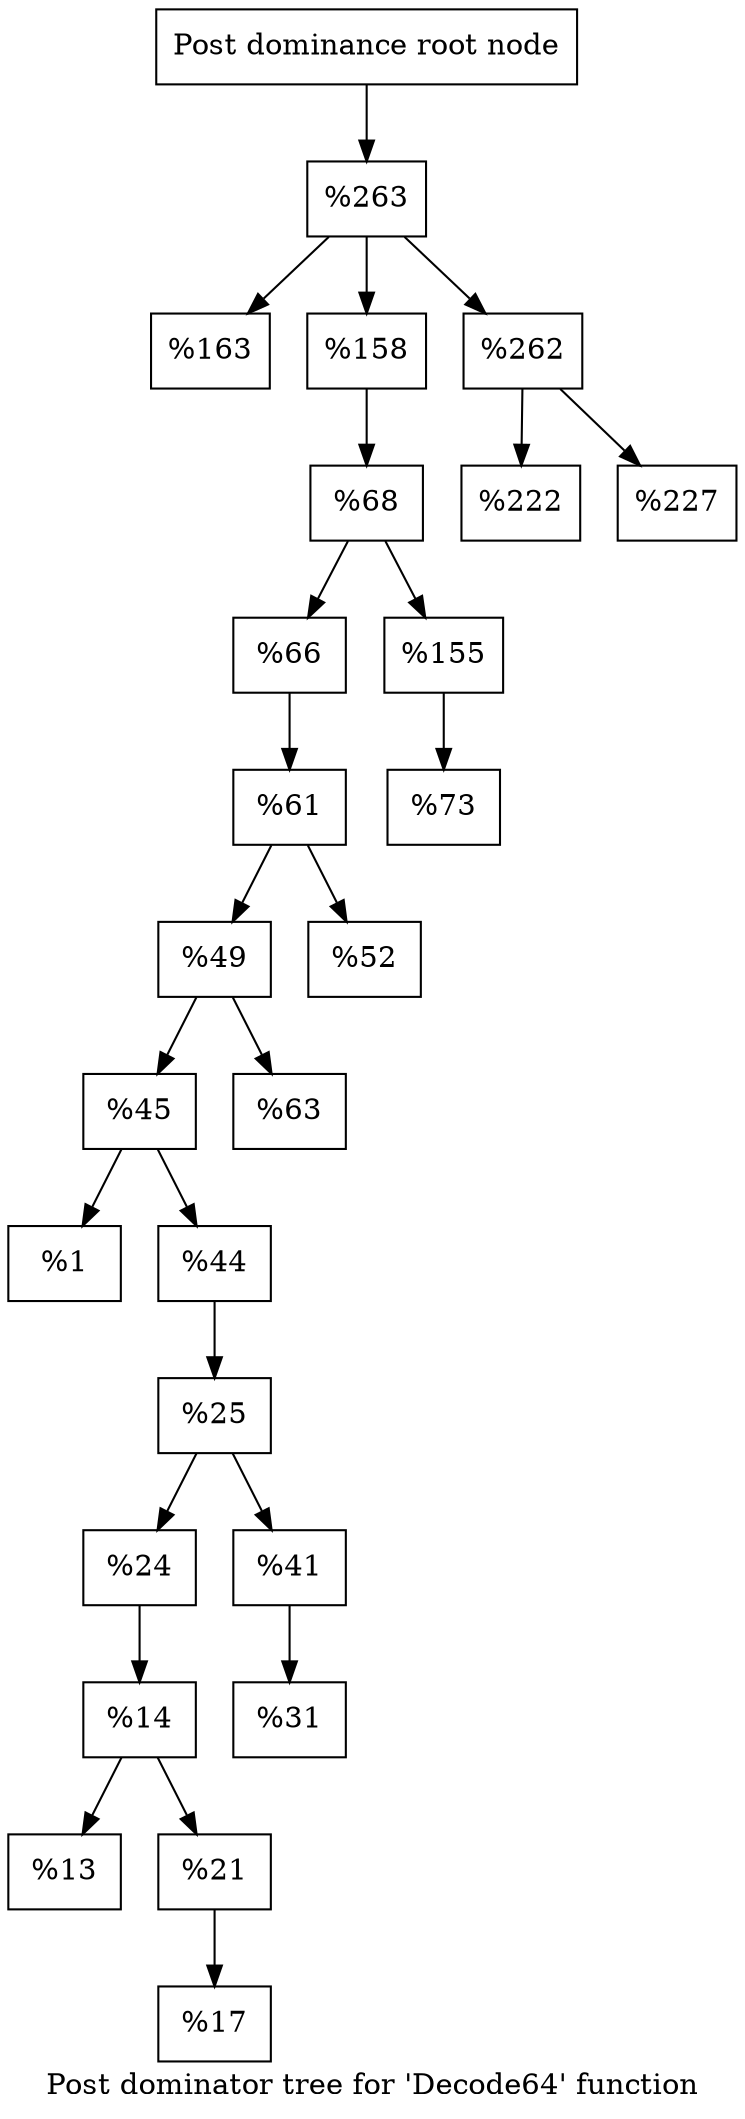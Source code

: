 digraph "Post dominator tree for 'Decode64' function" {
	label="Post dominator tree for 'Decode64' function";

	Node0x9b0c90 [shape=record,label="{Post dominance root node}"];
	Node0x9b0c90 -> Node0x9a9d10;
	Node0x9a9d10 [shape=record,label="{%263}"];
	Node0x9a9d10 -> Node0x9b23c0;
	Node0x9a9d10 -> Node0x99f6a0;
	Node0x9a9d10 -> Node0x964c40;
	Node0x9b23c0 [shape=record,label="{%163}"];
	Node0x99f6a0 [shape=record,label="{%158}"];
	Node0x99f6a0 -> Node0x99a5b0;
	Node0x99a5b0 [shape=record,label="{%68}"];
	Node0x99a5b0 -> Node0x9a5c60;
	Node0x99a5b0 -> Node0x9b15e0;
	Node0x9a5c60 [shape=record,label="{%66}"];
	Node0x9a5c60 -> Node0x9af3f0;
	Node0x9af3f0 [shape=record,label="{%61}"];
	Node0x9af3f0 -> Node0x999890;
	Node0x9af3f0 -> Node0x988840;
	Node0x999890 [shape=record,label="{%49}"];
	Node0x999890 -> Node0x9ba5d0;
	Node0x999890 -> Node0x9c03b0;
	Node0x9ba5d0 [shape=record,label="{%45}"];
	Node0x9ba5d0 -> Node0x9a28a0;
	Node0x9ba5d0 -> Node0x997bb0;
	Node0x9a28a0 [shape=record,label="{%1}"];
	Node0x997bb0 [shape=record,label="{%44}"];
	Node0x997bb0 -> Node0x94c700;
	Node0x94c700 [shape=record,label="{%25}"];
	Node0x94c700 -> Node0x967a40;
	Node0x94c700 -> Node0x954900;
	Node0x967a40 [shape=record,label="{%24}"];
	Node0x967a40 -> Node0x9a46f0;
	Node0x9a46f0 [shape=record,label="{%14}"];
	Node0x9a46f0 -> Node0x95e290;
	Node0x9a46f0 -> Node0x98b300;
	Node0x95e290 [shape=record,label="{%13}"];
	Node0x98b300 [shape=record,label="{%21}"];
	Node0x98b300 -> Node0x961b40;
	Node0x961b40 [shape=record,label="{%17}"];
	Node0x954900 [shape=record,label="{%41}"];
	Node0x954900 -> Node0x95fbd0;
	Node0x95fbd0 [shape=record,label="{%31}"];
	Node0x9c03b0 [shape=record,label="{%63}"];
	Node0x988840 [shape=record,label="{%52}"];
	Node0x9b15e0 [shape=record,label="{%155}"];
	Node0x9b15e0 -> Node0x9a9dc0;
	Node0x9a9dc0 [shape=record,label="{%73}"];
	Node0x964c40 [shape=record,label="{%262}"];
	Node0x964c40 -> Node0x9b0570;
	Node0x964c40 -> Node0x9652f0;
	Node0x9b0570 [shape=record,label="{%222}"];
	Node0x9652f0 [shape=record,label="{%227}"];
}

